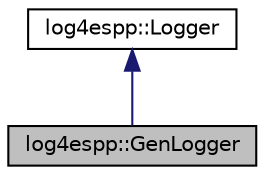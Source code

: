 digraph G
{
  edge [fontname="Helvetica",fontsize="10",labelfontname="Helvetica",labelfontsize="10"];
  node [fontname="Helvetica",fontsize="10",shape=record];
  Node1 [label="log4espp::GenLogger",height=0.2,width=0.4,color="black", fillcolor="grey75", style="filled" fontcolor="black"];
  Node2 -> Node1 [dir="back",color="midnightblue",fontsize="10",style="solid",fontname="Helvetica"];
  Node2 [label="log4espp::Logger",height=0.2,width=0.4,color="black", fillcolor="white", style="filled",URL="$classlog4espp_1_1Logger.html",tooltip="Logger is a an abstract class for hierarchical organization of logging objects."];
}
